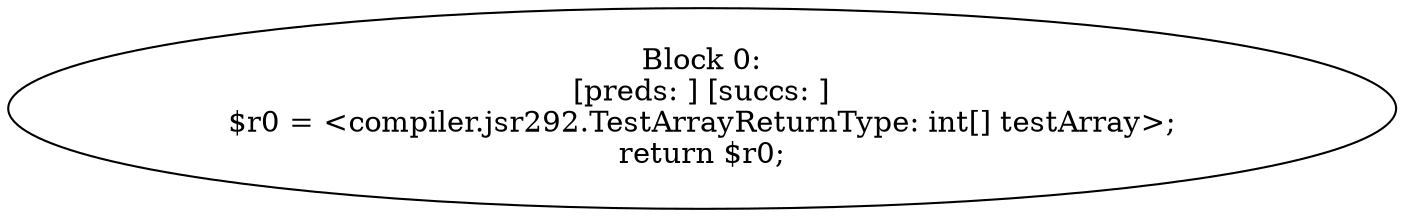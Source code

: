 digraph "unitGraph" {
    "Block 0:
[preds: ] [succs: ]
$r0 = <compiler.jsr292.TestArrayReturnType: int[] testArray>;
return $r0;
"
}
